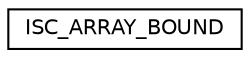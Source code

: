 digraph "Graphical Class Hierarchy"
{
 // LATEX_PDF_SIZE
  edge [fontname="Helvetica",fontsize="10",labelfontname="Helvetica",labelfontsize="10"];
  node [fontname="Helvetica",fontsize="10",shape=record];
  rankdir="LR";
  Node0 [label="ISC_ARRAY_BOUND",height=0.2,width=0.4,color="black", fillcolor="white", style="filled",URL="$structISC__ARRAY__BOUND.html",tooltip=" "];
}
